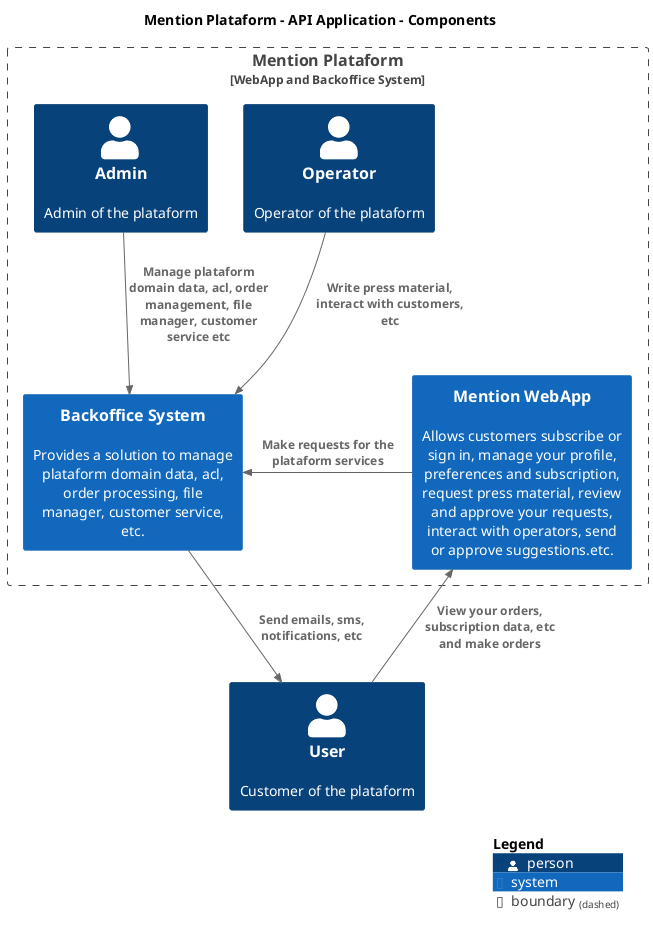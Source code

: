 @startuml Mention Plataform
set separator none
title Mention Plataform - API Application - Components

' top to bottom direction
' left to right direction

!include <C4/C4>
!include <C4/C4_Context>

AddBoundaryTag("Mention Plataform")
Boundary(mention_zone, "Mention Plataform", "WebApp and Backoffice System") {
    Person(Operator, "Operator", "Operator of the plataform", $tags="")
    Person(Admin, "Admin", "Admin of the plataform", $tags="")
    System(MentionWebApp, "Mention WebApp", "Allows customers subscribe or sign in, manage your profile, preferences and subscription, request press material, review and approve your requests, interact with operators, send or approve suggestions.etc.", $tags="")
    System(MentionBackOffice, "Backoffice System", "Provides a solution to manage plataform domain data, acl, order processing, file manager, customer service, etc.", $tags="")
}

Person(User, "User", "Customer of the plataform", $tags="")

Rel(User, MentionWebApp, "View your orders, subscription data, etc and make orders")
Rel_L(MentionWebApp, MentionBackOffice, "Make requests for the plataform services")
Rel(Operator, MentionBackOffice, "Write press material, interact with customers, etc")
Rel(Admin, MentionBackOffice, "Manage plataform domain data, acl, order management, file manager, customer service etc")
Rel(MentionBackOffice, User, "Send emails, sms, notifications, etc")

SHOW_LEGEND(true)
@enduml
